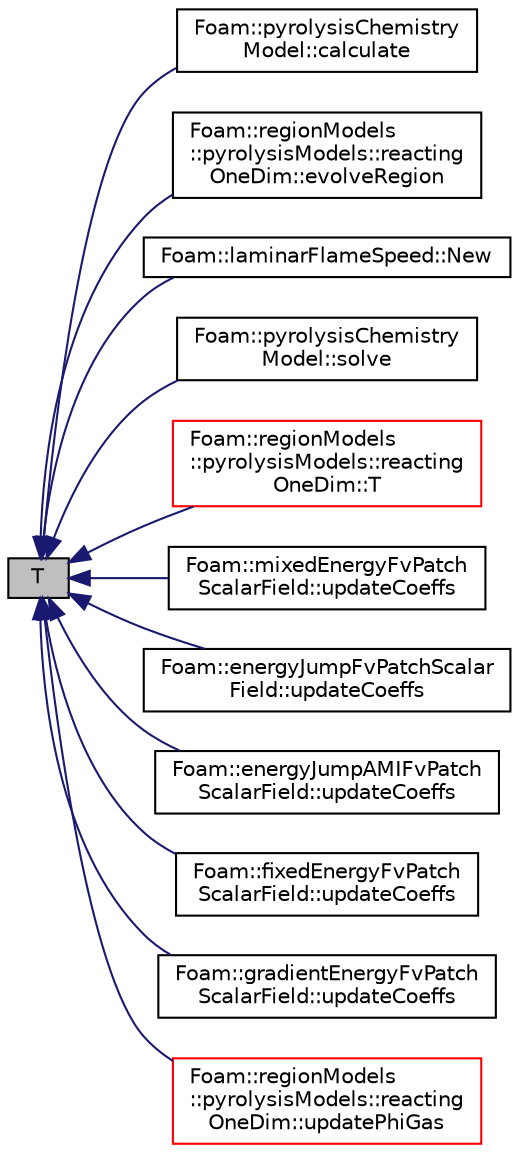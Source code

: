digraph "T"
{
  bgcolor="transparent";
  edge [fontname="Helvetica",fontsize="10",labelfontname="Helvetica",labelfontsize="10"];
  node [fontname="Helvetica",fontsize="10",shape=record];
  rankdir="LR";
  Node1 [label="T",height=0.2,width=0.4,color="black", fillcolor="grey75", style="filled", fontcolor="black"];
  Node1 -> Node2 [dir="back",color="midnightblue",fontsize="10",style="solid",fontname="Helvetica"];
  Node2 [label="Foam::pyrolysisChemistry\lModel::calculate",height=0.2,width=0.4,color="black",URL="$a02030.html#afe1d8348c24e6589bc7c0b3f689316a7",tooltip="Calculates the reaction rates. "];
  Node1 -> Node3 [dir="back",color="midnightblue",fontsize="10",style="solid",fontname="Helvetica"];
  Node3 [label="Foam::regionModels\l::pyrolysisModels::reacting\lOneDim::evolveRegion",height=0.2,width=0.4,color="black",URL="$a02078.html#afde8f52457f90e83a4eaf49755c19ec9",tooltip="Evolve the pyrolysis equations. "];
  Node1 -> Node4 [dir="back",color="midnightblue",fontsize="10",style="solid",fontname="Helvetica"];
  Node4 [label="Foam::laminarFlameSpeed::New",height=0.2,width=0.4,color="black",URL="$a01259.html#ac008a7bf61538bf77b228efde2058b79"];
  Node1 -> Node5 [dir="back",color="midnightblue",fontsize="10",style="solid",fontname="Helvetica"];
  Node5 [label="Foam::pyrolysisChemistry\lModel::solve",height=0.2,width=0.4,color="black",URL="$a02030.html#a31a5d606a34dbbf8ec6f2ac655eaee9a",tooltip="Solve the reaction system for the given time step. "];
  Node1 -> Node6 [dir="back",color="midnightblue",fontsize="10",style="solid",fontname="Helvetica"];
  Node6 [label="Foam::regionModels\l::pyrolysisModels::reacting\lOneDim::T",height=0.2,width=0.4,color="red",URL="$a02078.html#a76d931731d9042c4ce238ebca5c4997a",tooltip="Return const temperature [K]. "];
  Node1 -> Node7 [dir="back",color="midnightblue",fontsize="10",style="solid",fontname="Helvetica"];
  Node7 [label="Foam::mixedEnergyFvPatch\lScalarField::updateCoeffs",height=0.2,width=0.4,color="black",URL="$a01502.html#a7e24eafac629d3733181cd942d4c902f",tooltip="Update the coefficients associated with the patch field. "];
  Node1 -> Node8 [dir="back",color="midnightblue",fontsize="10",style="solid",fontname="Helvetica"];
  Node8 [label="Foam::energyJumpFvPatchScalar\lField::updateCoeffs",height=0.2,width=0.4,color="black",URL="$a00628.html#a7e24eafac629d3733181cd942d4c902f",tooltip="Update the coefficients. "];
  Node1 -> Node9 [dir="back",color="midnightblue",fontsize="10",style="solid",fontname="Helvetica"];
  Node9 [label="Foam::energyJumpAMIFvPatch\lScalarField::updateCoeffs",height=0.2,width=0.4,color="black",URL="$a00627.html#a7e24eafac629d3733181cd942d4c902f",tooltip="Update the coefficients. "];
  Node1 -> Node10 [dir="back",color="midnightblue",fontsize="10",style="solid",fontname="Helvetica"];
  Node10 [label="Foam::fixedEnergyFvPatch\lScalarField::updateCoeffs",height=0.2,width=0.4,color="black",URL="$a00812.html#a7e24eafac629d3733181cd942d4c902f",tooltip="Update the coefficients associated with the patch field. "];
  Node1 -> Node11 [dir="back",color="midnightblue",fontsize="10",style="solid",fontname="Helvetica"];
  Node11 [label="Foam::gradientEnergyFvPatch\lScalarField::updateCoeffs",height=0.2,width=0.4,color="black",URL="$a00931.html#a7e24eafac629d3733181cd942d4c902f",tooltip="Update the coefficients associated with the patch field. "];
  Node1 -> Node12 [dir="back",color="midnightblue",fontsize="10",style="solid",fontname="Helvetica"];
  Node12 [label="Foam::regionModels\l::pyrolysisModels::reacting\lOneDim::updatePhiGas",height=0.2,width=0.4,color="red",URL="$a02078.html#a7929b3edb2e13e93a3e98e85bfd45b43",tooltip="Update enthalpy flux for pyrolysis gases. "];
}
